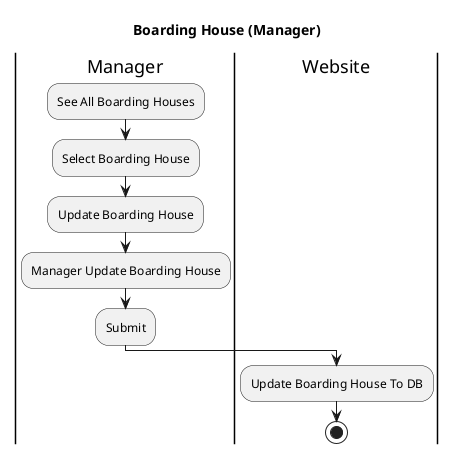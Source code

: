 @startuml
title Boarding House (Manager)
|Manager|
    :See All Boarding Houses;
    :Select Boarding House;
    :Update Boarding House;
    :Manager Update Boarding House;
    :Submit;
        
|Website|
    :Update Boarding House To DB;
    stop
@enduml

